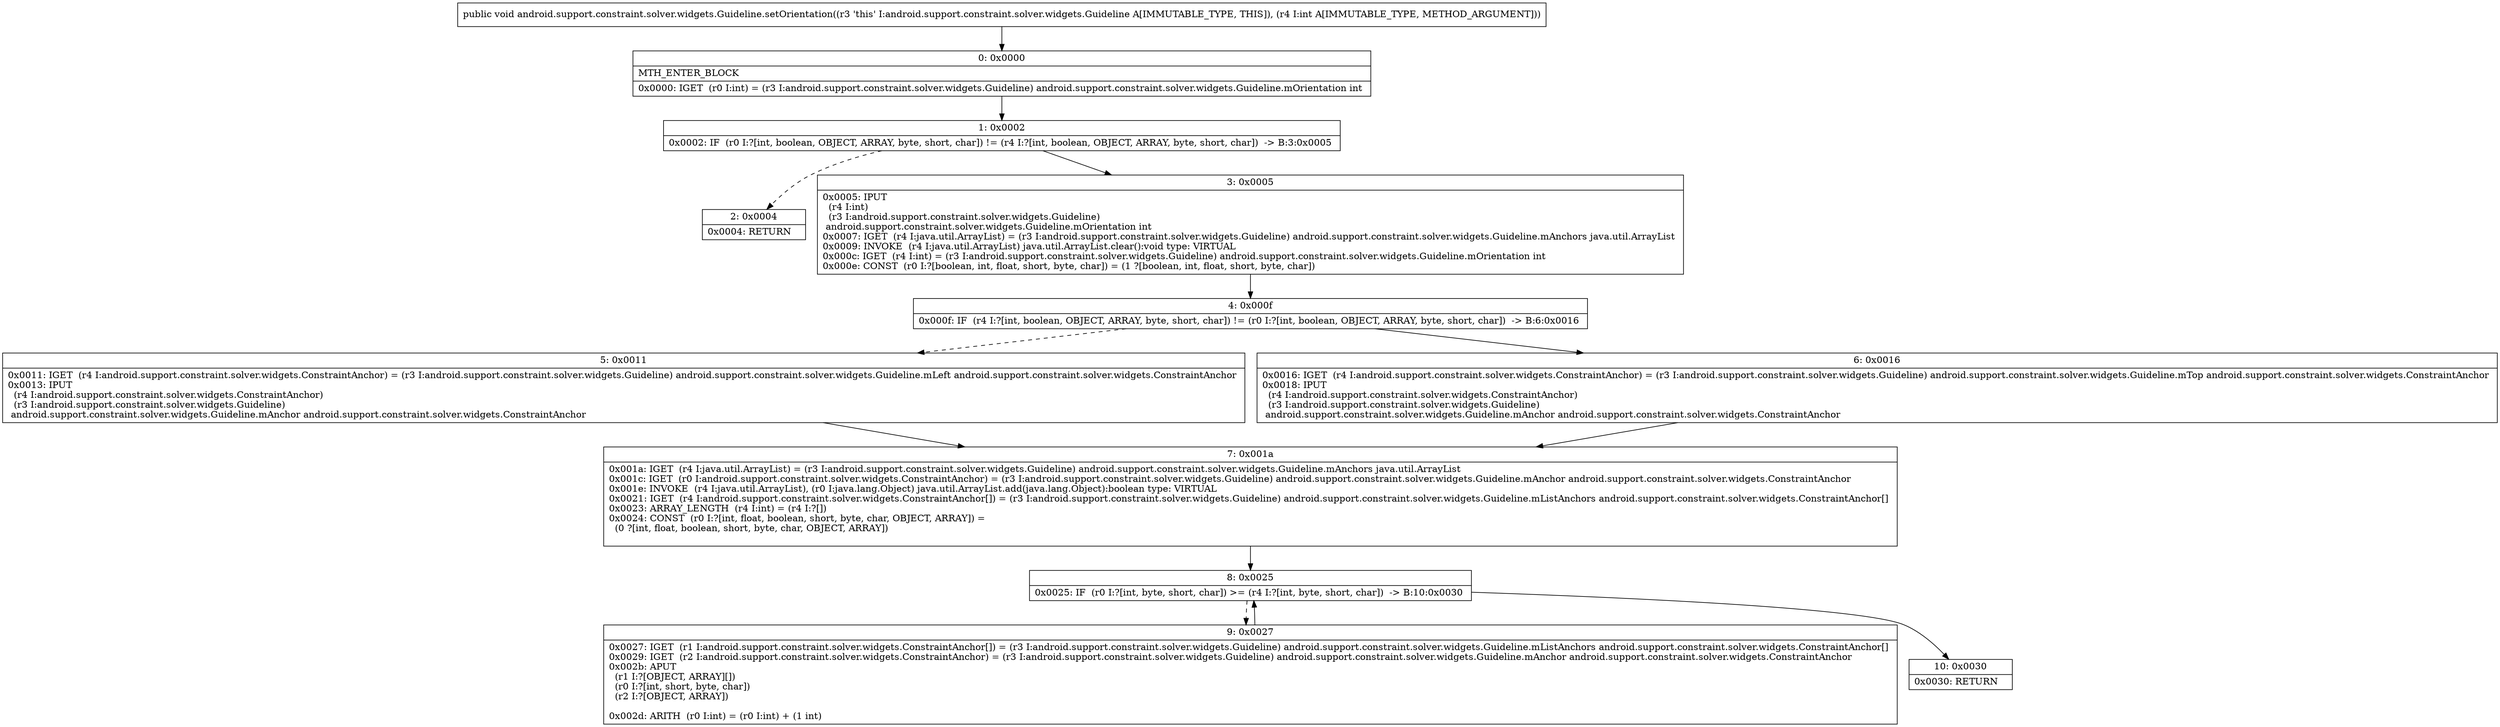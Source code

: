 digraph "CFG forandroid.support.constraint.solver.widgets.Guideline.setOrientation(I)V" {
Node_0 [shape=record,label="{0\:\ 0x0000|MTH_ENTER_BLOCK\l|0x0000: IGET  (r0 I:int) = (r3 I:android.support.constraint.solver.widgets.Guideline) android.support.constraint.solver.widgets.Guideline.mOrientation int \l}"];
Node_1 [shape=record,label="{1\:\ 0x0002|0x0002: IF  (r0 I:?[int, boolean, OBJECT, ARRAY, byte, short, char]) != (r4 I:?[int, boolean, OBJECT, ARRAY, byte, short, char])  \-\> B:3:0x0005 \l}"];
Node_2 [shape=record,label="{2\:\ 0x0004|0x0004: RETURN   \l}"];
Node_3 [shape=record,label="{3\:\ 0x0005|0x0005: IPUT  \l  (r4 I:int)\l  (r3 I:android.support.constraint.solver.widgets.Guideline)\l android.support.constraint.solver.widgets.Guideline.mOrientation int \l0x0007: IGET  (r4 I:java.util.ArrayList) = (r3 I:android.support.constraint.solver.widgets.Guideline) android.support.constraint.solver.widgets.Guideline.mAnchors java.util.ArrayList \l0x0009: INVOKE  (r4 I:java.util.ArrayList) java.util.ArrayList.clear():void type: VIRTUAL \l0x000c: IGET  (r4 I:int) = (r3 I:android.support.constraint.solver.widgets.Guideline) android.support.constraint.solver.widgets.Guideline.mOrientation int \l0x000e: CONST  (r0 I:?[boolean, int, float, short, byte, char]) = (1 ?[boolean, int, float, short, byte, char]) \l}"];
Node_4 [shape=record,label="{4\:\ 0x000f|0x000f: IF  (r4 I:?[int, boolean, OBJECT, ARRAY, byte, short, char]) != (r0 I:?[int, boolean, OBJECT, ARRAY, byte, short, char])  \-\> B:6:0x0016 \l}"];
Node_5 [shape=record,label="{5\:\ 0x0011|0x0011: IGET  (r4 I:android.support.constraint.solver.widgets.ConstraintAnchor) = (r3 I:android.support.constraint.solver.widgets.Guideline) android.support.constraint.solver.widgets.Guideline.mLeft android.support.constraint.solver.widgets.ConstraintAnchor \l0x0013: IPUT  \l  (r4 I:android.support.constraint.solver.widgets.ConstraintAnchor)\l  (r3 I:android.support.constraint.solver.widgets.Guideline)\l android.support.constraint.solver.widgets.Guideline.mAnchor android.support.constraint.solver.widgets.ConstraintAnchor \l}"];
Node_6 [shape=record,label="{6\:\ 0x0016|0x0016: IGET  (r4 I:android.support.constraint.solver.widgets.ConstraintAnchor) = (r3 I:android.support.constraint.solver.widgets.Guideline) android.support.constraint.solver.widgets.Guideline.mTop android.support.constraint.solver.widgets.ConstraintAnchor \l0x0018: IPUT  \l  (r4 I:android.support.constraint.solver.widgets.ConstraintAnchor)\l  (r3 I:android.support.constraint.solver.widgets.Guideline)\l android.support.constraint.solver.widgets.Guideline.mAnchor android.support.constraint.solver.widgets.ConstraintAnchor \l}"];
Node_7 [shape=record,label="{7\:\ 0x001a|0x001a: IGET  (r4 I:java.util.ArrayList) = (r3 I:android.support.constraint.solver.widgets.Guideline) android.support.constraint.solver.widgets.Guideline.mAnchors java.util.ArrayList \l0x001c: IGET  (r0 I:android.support.constraint.solver.widgets.ConstraintAnchor) = (r3 I:android.support.constraint.solver.widgets.Guideline) android.support.constraint.solver.widgets.Guideline.mAnchor android.support.constraint.solver.widgets.ConstraintAnchor \l0x001e: INVOKE  (r4 I:java.util.ArrayList), (r0 I:java.lang.Object) java.util.ArrayList.add(java.lang.Object):boolean type: VIRTUAL \l0x0021: IGET  (r4 I:android.support.constraint.solver.widgets.ConstraintAnchor[]) = (r3 I:android.support.constraint.solver.widgets.Guideline) android.support.constraint.solver.widgets.Guideline.mListAnchors android.support.constraint.solver.widgets.ConstraintAnchor[] \l0x0023: ARRAY_LENGTH  (r4 I:int) = (r4 I:?[]) \l0x0024: CONST  (r0 I:?[int, float, boolean, short, byte, char, OBJECT, ARRAY]) = \l  (0 ?[int, float, boolean, short, byte, char, OBJECT, ARRAY])\l \l}"];
Node_8 [shape=record,label="{8\:\ 0x0025|0x0025: IF  (r0 I:?[int, byte, short, char]) \>= (r4 I:?[int, byte, short, char])  \-\> B:10:0x0030 \l}"];
Node_9 [shape=record,label="{9\:\ 0x0027|0x0027: IGET  (r1 I:android.support.constraint.solver.widgets.ConstraintAnchor[]) = (r3 I:android.support.constraint.solver.widgets.Guideline) android.support.constraint.solver.widgets.Guideline.mListAnchors android.support.constraint.solver.widgets.ConstraintAnchor[] \l0x0029: IGET  (r2 I:android.support.constraint.solver.widgets.ConstraintAnchor) = (r3 I:android.support.constraint.solver.widgets.Guideline) android.support.constraint.solver.widgets.Guideline.mAnchor android.support.constraint.solver.widgets.ConstraintAnchor \l0x002b: APUT  \l  (r1 I:?[OBJECT, ARRAY][])\l  (r0 I:?[int, short, byte, char])\l  (r2 I:?[OBJECT, ARRAY])\l \l0x002d: ARITH  (r0 I:int) = (r0 I:int) + (1 int) \l}"];
Node_10 [shape=record,label="{10\:\ 0x0030|0x0030: RETURN   \l}"];
MethodNode[shape=record,label="{public void android.support.constraint.solver.widgets.Guideline.setOrientation((r3 'this' I:android.support.constraint.solver.widgets.Guideline A[IMMUTABLE_TYPE, THIS]), (r4 I:int A[IMMUTABLE_TYPE, METHOD_ARGUMENT])) }"];
MethodNode -> Node_0;
Node_0 -> Node_1;
Node_1 -> Node_2[style=dashed];
Node_1 -> Node_3;
Node_3 -> Node_4;
Node_4 -> Node_5[style=dashed];
Node_4 -> Node_6;
Node_5 -> Node_7;
Node_6 -> Node_7;
Node_7 -> Node_8;
Node_8 -> Node_9[style=dashed];
Node_8 -> Node_10;
Node_9 -> Node_8;
}

